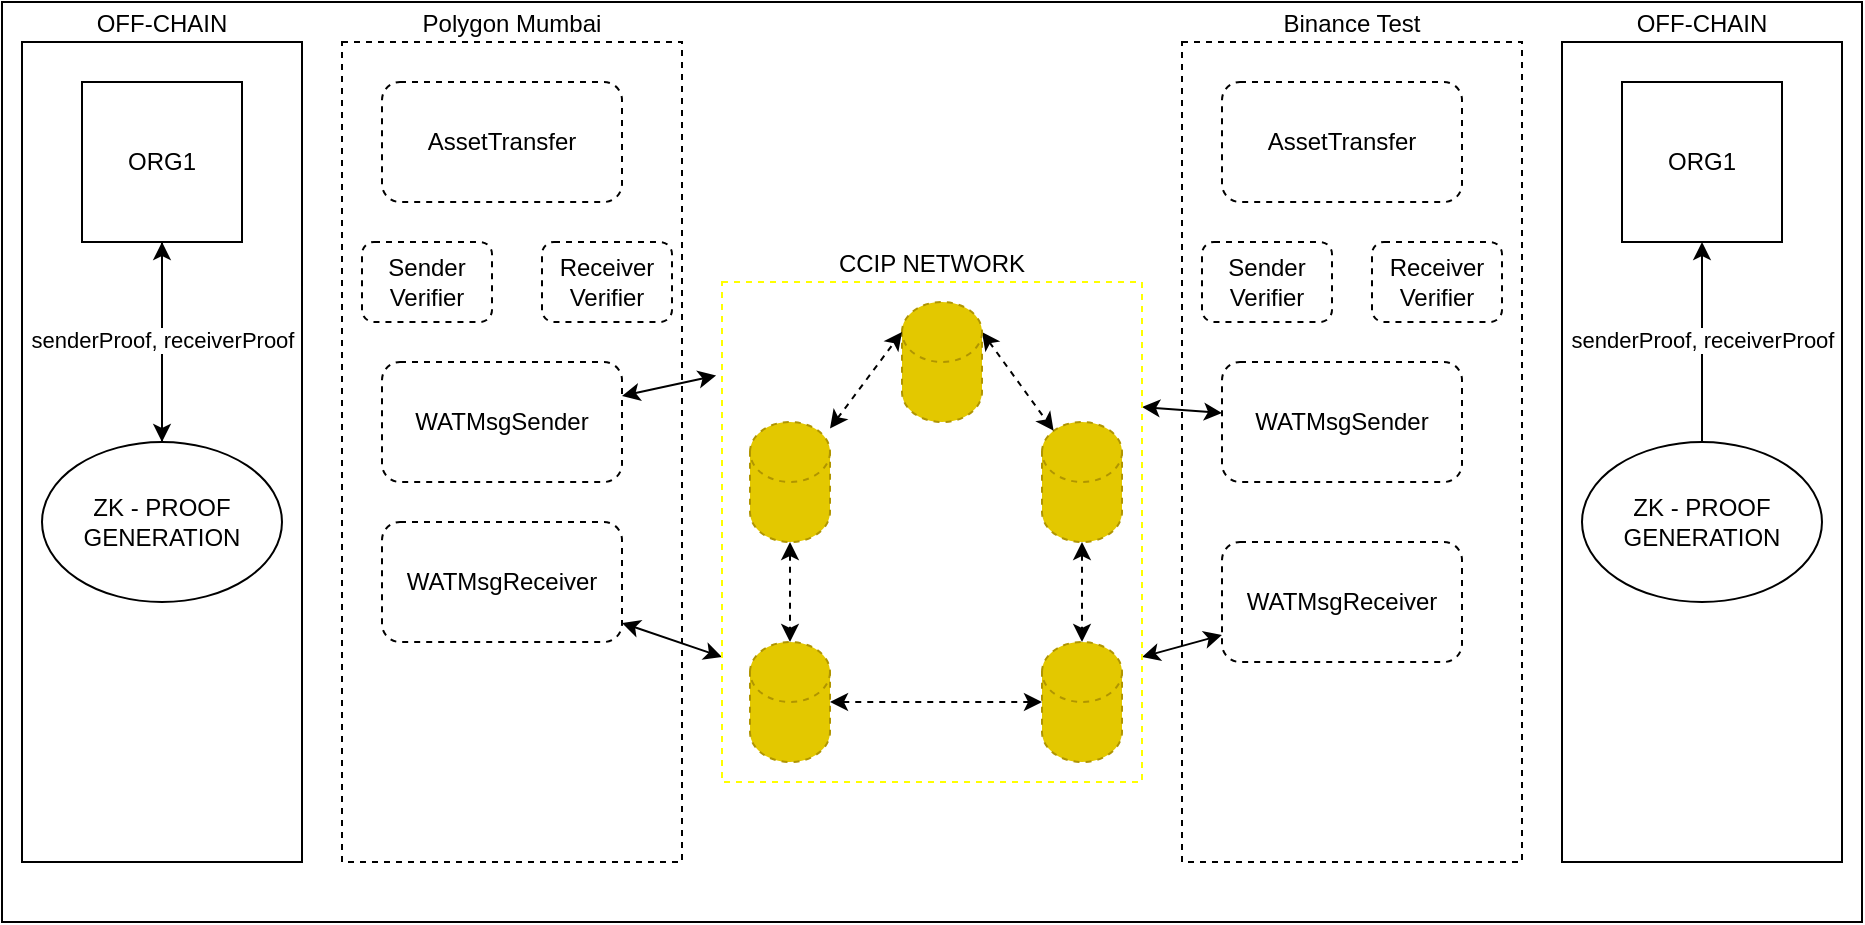 <mxfile>
    <diagram id="KRRk0qPlk0rpXsnF3LkL" name="Page-1">
        <mxGraphModel dx="720" dy="699" grid="1" gridSize="10" guides="1" tooltips="1" connect="1" arrows="1" fold="1" page="1" pageScale="1" pageWidth="827" pageHeight="1169" math="0" shadow="0">
            <root>
                <mxCell id="0"/>
                <mxCell id="1" parent="0"/>
                <mxCell id="2" value="" style="rounded=0;whiteSpace=wrap;html=1;" parent="1" vertex="1">
                    <mxGeometry width="930" height="460" as="geometry"/>
                </mxCell>
                <mxCell id="3" value="OFF-CHAIN" style="rounded=0;whiteSpace=wrap;html=1;labelPosition=center;verticalLabelPosition=top;align=center;verticalAlign=bottom;" parent="1" vertex="1">
                    <mxGeometry x="10" y="20" width="140" height="410" as="geometry"/>
                </mxCell>
                <mxCell id="8" style="edgeStyle=none;html=1;entryX=0.5;entryY=0;entryDx=0;entryDy=0;" parent="1" source="5" target="7" edge="1">
                    <mxGeometry relative="1" as="geometry"/>
                </mxCell>
                <mxCell id="5" value="ORG1" style="whiteSpace=wrap;html=1;aspect=fixed;" parent="1" vertex="1">
                    <mxGeometry x="40" y="40" width="80" height="80" as="geometry"/>
                </mxCell>
                <mxCell id="10" style="edgeStyle=none;html=1;" parent="1" source="7" target="5" edge="1">
                    <mxGeometry relative="1" as="geometry"/>
                </mxCell>
                <mxCell id="11" value="senderProof, receiverProof" style="edgeLabel;html=1;align=center;verticalAlign=middle;resizable=0;points=[];" parent="10" vertex="1" connectable="0">
                    <mxGeometry x="0.025" relative="1" as="geometry">
                        <mxPoint as="offset"/>
                    </mxGeometry>
                </mxCell>
                <mxCell id="7" value="ZK - PROOF&lt;br&gt;GENERATION" style="ellipse;whiteSpace=wrap;html=1;" parent="1" vertex="1">
                    <mxGeometry x="20" y="220" width="120" height="80" as="geometry"/>
                </mxCell>
                <mxCell id="13" value="OFF-CHAIN" style="rounded=0;whiteSpace=wrap;html=1;labelPosition=center;verticalLabelPosition=top;align=center;verticalAlign=bottom;" parent="1" vertex="1">
                    <mxGeometry x="780" y="20" width="140" height="410" as="geometry"/>
                </mxCell>
                <mxCell id="14" value="ORG1" style="whiteSpace=wrap;html=1;aspect=fixed;" parent="1" vertex="1">
                    <mxGeometry x="810" y="40" width="80" height="80" as="geometry"/>
                </mxCell>
                <mxCell id="15" style="edgeStyle=none;html=1;" parent="1" source="17" target="14" edge="1">
                    <mxGeometry relative="1" as="geometry"/>
                </mxCell>
                <mxCell id="16" value="senderProof, receiverProof" style="edgeLabel;html=1;align=center;verticalAlign=middle;resizable=0;points=[];" parent="15" vertex="1" connectable="0">
                    <mxGeometry x="0.025" relative="1" as="geometry">
                        <mxPoint as="offset"/>
                    </mxGeometry>
                </mxCell>
                <mxCell id="17" value="ZK - PROOF&lt;br&gt;GENERATION" style="ellipse;whiteSpace=wrap;html=1;" parent="1" vertex="1">
                    <mxGeometry x="790" y="220" width="120" height="80" as="geometry"/>
                </mxCell>
                <mxCell id="18" value="Polygon Mumbai" style="rounded=0;whiteSpace=wrap;html=1;dashed=1;labelPosition=center;verticalLabelPosition=top;align=center;verticalAlign=bottom;" parent="1" vertex="1">
                    <mxGeometry x="170" y="20" width="170" height="410" as="geometry"/>
                </mxCell>
                <mxCell id="20" value="AssetTransfer" style="rounded=1;whiteSpace=wrap;html=1;dashed=1;" parent="1" vertex="1">
                    <mxGeometry x="190" y="40" width="120" height="60" as="geometry"/>
                </mxCell>
                <mxCell id="56" style="edgeStyle=none;html=1;entryX=-0.014;entryY=0.187;entryDx=0;entryDy=0;entryPerimeter=0;startArrow=classic;startFill=1;" parent="1" source="21" target="34" edge="1">
                    <mxGeometry relative="1" as="geometry"/>
                </mxCell>
                <mxCell id="21" value="WATMsgSender" style="rounded=1;whiteSpace=wrap;html=1;dashed=1;" parent="1" vertex="1">
                    <mxGeometry x="190" y="180" width="120" height="60" as="geometry"/>
                </mxCell>
                <mxCell id="57" style="edgeStyle=none;html=1;entryX=0;entryY=0.75;entryDx=0;entryDy=0;startArrow=classic;startFill=1;" parent="1" source="22" target="34" edge="1">
                    <mxGeometry relative="1" as="geometry"/>
                </mxCell>
                <mxCell id="22" value="WATMsgReceiver" style="rounded=1;whiteSpace=wrap;html=1;dashed=1;" parent="1" vertex="1">
                    <mxGeometry x="190" y="260" width="120" height="60" as="geometry"/>
                </mxCell>
                <mxCell id="25" value="Sender Verifier" style="rounded=1;whiteSpace=wrap;html=1;dashed=1;" parent="1" vertex="1">
                    <mxGeometry x="180" y="120" width="65" height="40" as="geometry"/>
                </mxCell>
                <mxCell id="26" value="Receiver Verifier" style="rounded=1;whiteSpace=wrap;html=1;dashed=1;" parent="1" vertex="1">
                    <mxGeometry x="270" y="120" width="65" height="40" as="geometry"/>
                </mxCell>
                <mxCell id="27" value="Binance Test" style="rounded=0;whiteSpace=wrap;html=1;dashed=1;labelPosition=center;verticalLabelPosition=top;align=center;verticalAlign=bottom;" parent="1" vertex="1">
                    <mxGeometry x="590" y="20" width="170" height="410" as="geometry"/>
                </mxCell>
                <mxCell id="28" value="AssetTransfer" style="rounded=1;whiteSpace=wrap;html=1;dashed=1;" parent="1" vertex="1">
                    <mxGeometry x="610" y="40" width="120" height="60" as="geometry"/>
                </mxCell>
                <mxCell id="59" style="edgeStyle=none;html=1;entryX=1;entryY=0.25;entryDx=0;entryDy=0;startArrow=classic;startFill=1;" parent="1" source="29" target="34" edge="1">
                    <mxGeometry relative="1" as="geometry"/>
                </mxCell>
                <mxCell id="29" value="WATMsgSender" style="rounded=1;whiteSpace=wrap;html=1;dashed=1;" parent="1" vertex="1">
                    <mxGeometry x="610" y="180" width="120" height="60" as="geometry"/>
                </mxCell>
                <mxCell id="58" style="edgeStyle=none;html=1;entryX=1;entryY=0.75;entryDx=0;entryDy=0;startArrow=classic;startFill=1;" parent="1" source="30" target="34" edge="1">
                    <mxGeometry relative="1" as="geometry"/>
                </mxCell>
                <mxCell id="30" value="WATMsgReceiver" style="rounded=1;whiteSpace=wrap;html=1;dashed=1;" parent="1" vertex="1">
                    <mxGeometry x="610" y="270" width="120" height="60" as="geometry"/>
                </mxCell>
                <mxCell id="31" value="Sender Verifier" style="rounded=1;whiteSpace=wrap;html=1;dashed=1;" parent="1" vertex="1">
                    <mxGeometry x="600" y="120" width="65" height="40" as="geometry"/>
                </mxCell>
                <mxCell id="32" value="Receiver Verifier" style="rounded=1;whiteSpace=wrap;html=1;dashed=1;" parent="1" vertex="1">
                    <mxGeometry x="685" y="120" width="65" height="40" as="geometry"/>
                </mxCell>
                <mxCell id="34" value="CCIP NETWORK" style="rounded=0;whiteSpace=wrap;html=1;dashed=1;labelPosition=center;verticalLabelPosition=top;align=center;verticalAlign=bottom;strokeColor=#FFFF00;" parent="1" vertex="1">
                    <mxGeometry x="360" y="140" width="210" height="250" as="geometry"/>
                </mxCell>
                <mxCell id="55" style="edgeStyle=none;html=1;startArrow=classic;startFill=1;dashed=1;" parent="1" source="46" target="50" edge="1">
                    <mxGeometry relative="1" as="geometry"/>
                </mxCell>
                <mxCell id="46" value="" style="shape=cylinder3;whiteSpace=wrap;html=1;boundedLbl=1;backgroundOutline=1;size=15;dashed=1;fillColor=#e3c800;strokeColor=#B09500;fontColor=#000000;" parent="1" vertex="1">
                    <mxGeometry x="520" y="320" width="40" height="60" as="geometry"/>
                </mxCell>
                <mxCell id="54" style="edgeStyle=none;html=1;entryX=0.5;entryY=0;entryDx=0;entryDy=0;entryPerimeter=0;startArrow=classic;startFill=1;dashed=1;" parent="1" source="47" target="46" edge="1">
                    <mxGeometry relative="1" as="geometry"/>
                </mxCell>
                <mxCell id="47" value="" style="shape=cylinder3;whiteSpace=wrap;html=1;boundedLbl=1;backgroundOutline=1;size=15;dashed=1;fillColor=#e3c800;strokeColor=#B09500;fontColor=#000000;" parent="1" vertex="1">
                    <mxGeometry x="520" y="210" width="40" height="60" as="geometry"/>
                </mxCell>
                <mxCell id="53" style="edgeStyle=none;html=1;entryX=0.145;entryY=0;entryDx=0;entryDy=4.35;entryPerimeter=0;startArrow=classic;startFill=1;exitX=1;exitY=0;exitDx=0;exitDy=15;exitPerimeter=0;dashed=1;" parent="1" source="48" target="47" edge="1">
                    <mxGeometry relative="1" as="geometry"/>
                </mxCell>
                <mxCell id="48" value="" style="shape=cylinder3;whiteSpace=wrap;html=1;boundedLbl=1;backgroundOutline=1;size=15;dashed=1;fillColor=#e3c800;strokeColor=#B09500;fontColor=#000000;" parent="1" vertex="1">
                    <mxGeometry x="450" y="150" width="40" height="60" as="geometry"/>
                </mxCell>
                <mxCell id="51" style="edgeStyle=none;html=1;entryX=0;entryY=0;entryDx=0;entryDy=15;entryPerimeter=0;startArrow=classic;startFill=1;dashed=1;" parent="1" source="49" target="48" edge="1">
                    <mxGeometry relative="1" as="geometry"/>
                </mxCell>
                <mxCell id="52" style="edgeStyle=none;html=1;entryX=0.5;entryY=0;entryDx=0;entryDy=0;entryPerimeter=0;startArrow=classic;startFill=1;dashed=1;" parent="1" source="49" target="50" edge="1">
                    <mxGeometry relative="1" as="geometry"/>
                </mxCell>
                <mxCell id="49" value="" style="shape=cylinder3;whiteSpace=wrap;html=1;boundedLbl=1;backgroundOutline=1;size=15;dashed=1;fillColor=#e3c800;strokeColor=#B09500;fontColor=#000000;" parent="1" vertex="1">
                    <mxGeometry x="374" y="210" width="40" height="60" as="geometry"/>
                </mxCell>
                <mxCell id="50" value="" style="shape=cylinder3;whiteSpace=wrap;html=1;boundedLbl=1;backgroundOutline=1;size=15;dashed=1;fillColor=#e3c800;strokeColor=#B09500;fontColor=#000000;" parent="1" vertex="1">
                    <mxGeometry x="374" y="320" width="40" height="60" as="geometry"/>
                </mxCell>
            </root>
        </mxGraphModel>
    </diagram>
</mxfile>
